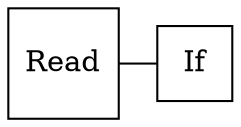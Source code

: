 graph G {
    splines="FALSE";

    /* Entities */
    n1 [label="Read", shape="square"]
    n2 [label="If", shape="square"]
    
    /* Relationships */
    n1 -- n2

    /* Ranks */
    { rank=same; n1,n2; };
}